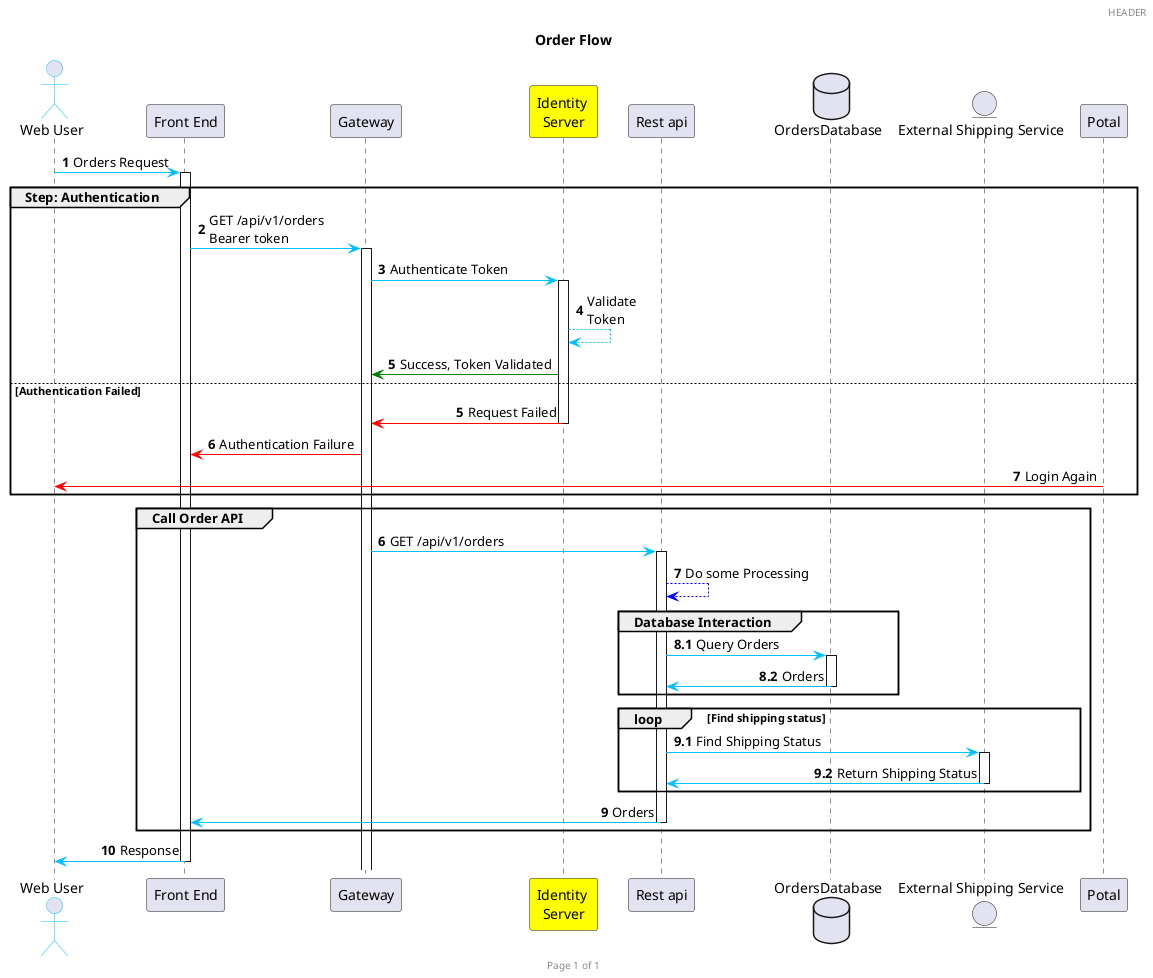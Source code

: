 
'주석 이츠 마이 타임 투 샤인~
@startuml my simple order request

' 테마 바꾸는법
skinparam sequence {
    ArrowColor DeepSkyBlue
    ActorBorderColor DeepSkyBlue
    FontName Aapex

    MessageAlign direction

}
' true | reverse | 
' skinparam Monochrome true

header HEADER
footer Page %page% of %lastpage%
title :Order Flow
actor "Web User" as WebUser
participant "Front End" as Portal
participant Gateway
participant "Identity \nServer" as IdentityServer #Yellow
participant "Rest api" as RestApi
database OrdersDatabase
entity "External Shipping Service" as ExternalShippingService


autonumber
WebUser -> Portal ++ : Orders Request
' activate Portal
group Step: Authentication
    Portal -> Gateway ++: GET /api/v1/orders \nBearer token
    Gateway -> IdentityServer ++ : Authenticate Token
    IdentityServer --> IdentityServer : Validate \nToken
    IdentityServer -[#green]> Gateway : Success, Token Validated
else Authentication Failed
autonumber 5
    IdentityServer -[#red]> Gateway -- : Request Failed
    Gateway -[#red]> Portal : Authentication Failure
    Potal -[#red]> WebUser : Login Again

end

group Call Order API
    autonumber 6
    Gateway -> RestApi ++ : GET /api/v1/orders
    RestApi --[#Blue]> RestApi : Do some Processing
    group Database Interaction
        autonumber 8.1
        RestApi -> OrdersDatabase ++ : Query Orders
        OrdersDatabase -> RestApi -- : Orders
    end
    autonumber inc A
    loop Find shipping status
    RestApi -> ExternalShippingService ++ : Find Shipping Status
    ExternalShippingService -> RestApi -- : Return Shipping Status
    end
    autonumber 9
    RestApi -> Portal --: Orders

end
Portal -> WebUser --: Response




@enduml